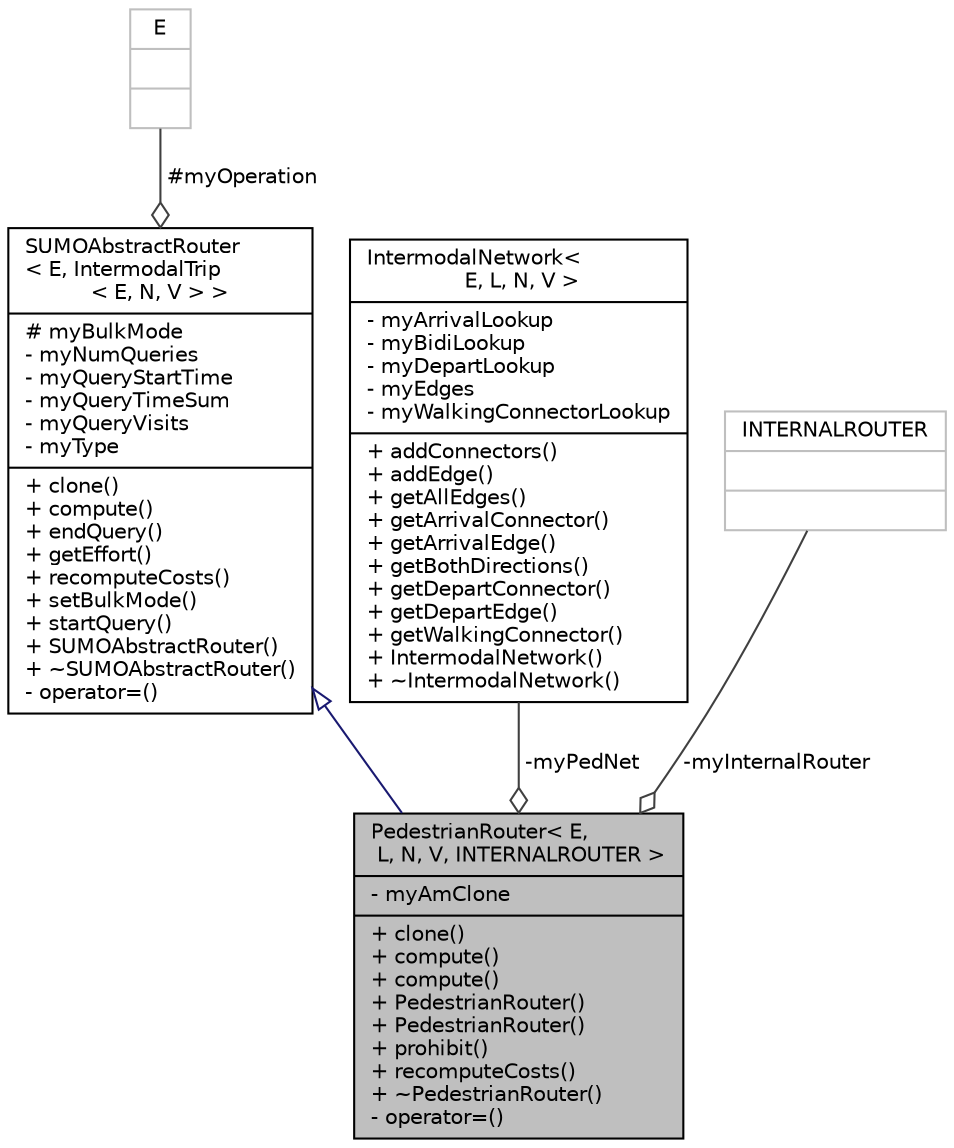 digraph "PedestrianRouter&lt; E, L, N, V, INTERNALROUTER &gt;"
{
  edge [fontname="Helvetica",fontsize="10",labelfontname="Helvetica",labelfontsize="10"];
  node [fontname="Helvetica",fontsize="10",shape=record];
  Node2 [label="{PedestrianRouter\< E,\l L, N, V, INTERNALROUTER \>\n|- myAmClone\l|+ clone()\l+ compute()\l+ compute()\l+ PedestrianRouter()\l+ PedestrianRouter()\l+ prohibit()\l+ recomputeCosts()\l+ ~PedestrianRouter()\l- operator=()\l}",height=0.2,width=0.4,color="black", fillcolor="grey75", style="filled", fontcolor="black"];
  Node3 -> Node2 [dir="back",color="midnightblue",fontsize="10",style="solid",arrowtail="onormal",fontname="Helvetica"];
  Node3 [label="{SUMOAbstractRouter\l\< E, IntermodalTrip\l\< E, N, V \> \>\n|# myBulkMode\l- myNumQueries\l- myQueryStartTime\l- myQueryTimeSum\l- myQueryVisits\l- myType\l|+ clone()\l+ compute()\l+ endQuery()\l+ getEffort()\l+ recomputeCosts()\l+ setBulkMode()\l+ startQuery()\l+ SUMOAbstractRouter()\l+ ~SUMOAbstractRouter()\l- operator=()\l}",height=0.2,width=0.4,color="black", fillcolor="white", style="filled",URL="$d2/d23/class_s_u_m_o_abstract_router.html"];
  Node4 -> Node3 [color="grey25",fontsize="10",style="solid",label=" #myOperation" ,arrowhead="odiamond",fontname="Helvetica"];
  Node4 [label="{E\n||}",height=0.2,width=0.4,color="grey75", fillcolor="white", style="filled"];
  Node5 -> Node2 [color="grey25",fontsize="10",style="solid",label=" -myPedNet" ,arrowhead="odiamond",fontname="Helvetica"];
  Node5 [label="{IntermodalNetwork\<\l E, L, N, V \>\n|- myArrivalLookup\l- myBidiLookup\l- myDepartLookup\l- myEdges\l- myWalkingConnectorLookup\l|+ addConnectors()\l+ addEdge()\l+ getAllEdges()\l+ getArrivalConnector()\l+ getArrivalEdge()\l+ getBothDirections()\l+ getDepartConnector()\l+ getDepartEdge()\l+ getWalkingConnector()\l+ IntermodalNetwork()\l+ ~IntermodalNetwork()\l}",height=0.2,width=0.4,color="black", fillcolor="white", style="filled",URL="$d0/d7a/class_intermodal_network.html",tooltip="the intermodal network storing edges, connections and the mappings to the \"real\" edges ..."];
  Node6 -> Node2 [color="grey25",fontsize="10",style="solid",label=" -myInternalRouter" ,arrowhead="odiamond",fontname="Helvetica"];
  Node6 [label="{INTERNALROUTER\n||}",height=0.2,width=0.4,color="grey75", fillcolor="white", style="filled"];
}

